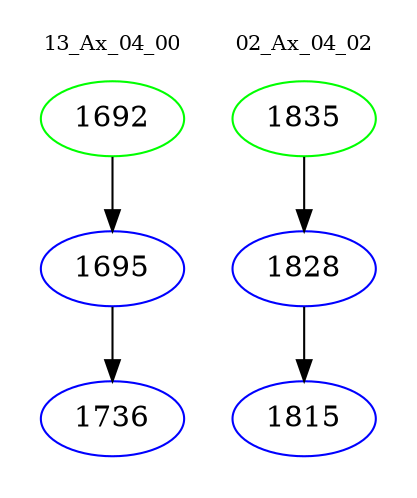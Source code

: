 digraph{
subgraph cluster_0 {
color = white
label = "13_Ax_04_00";
fontsize=10;
T0_1692 [label="1692", color="green"]
T0_1692 -> T0_1695 [color="black"]
T0_1695 [label="1695", color="blue"]
T0_1695 -> T0_1736 [color="black"]
T0_1736 [label="1736", color="blue"]
}
subgraph cluster_1 {
color = white
label = "02_Ax_04_02";
fontsize=10;
T1_1835 [label="1835", color="green"]
T1_1835 -> T1_1828 [color="black"]
T1_1828 [label="1828", color="blue"]
T1_1828 -> T1_1815 [color="black"]
T1_1815 [label="1815", color="blue"]
}
}
